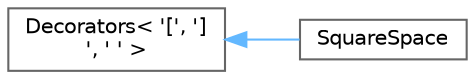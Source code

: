digraph "Graphical Class Hierarchy"
{
 // LATEX_PDF_SIZE
  bgcolor="transparent";
  edge [fontname=Helvetica,fontsize=10,labelfontname=Helvetica,labelfontsize=10];
  node [fontname=Helvetica,fontsize=10,shape=box,height=0.2,width=0.4];
  rankdir="LR";
  Node0 [id="Node000000",label="Decorators\< '[', ']\l', ' ' \>",height=0.2,width=0.4,color="grey40", fillcolor="white", style="filled",URL="$structFoam_1_1FlatOutput_1_1Decorators.html",tooltip=" "];
  Node0 -> Node1 [id="edge4505_Node000000_Node000001",dir="back",color="steelblue1",style="solid",tooltip=" "];
  Node1 [id="Node000001",label="SquareSpace",height=0.2,width=0.4,color="grey40", fillcolor="white", style="filled",URL="$structFoam_1_1FlatOutput_1_1SquareSpace.html",tooltip="Surround with '[' and ']' separate with ' '."];
}
